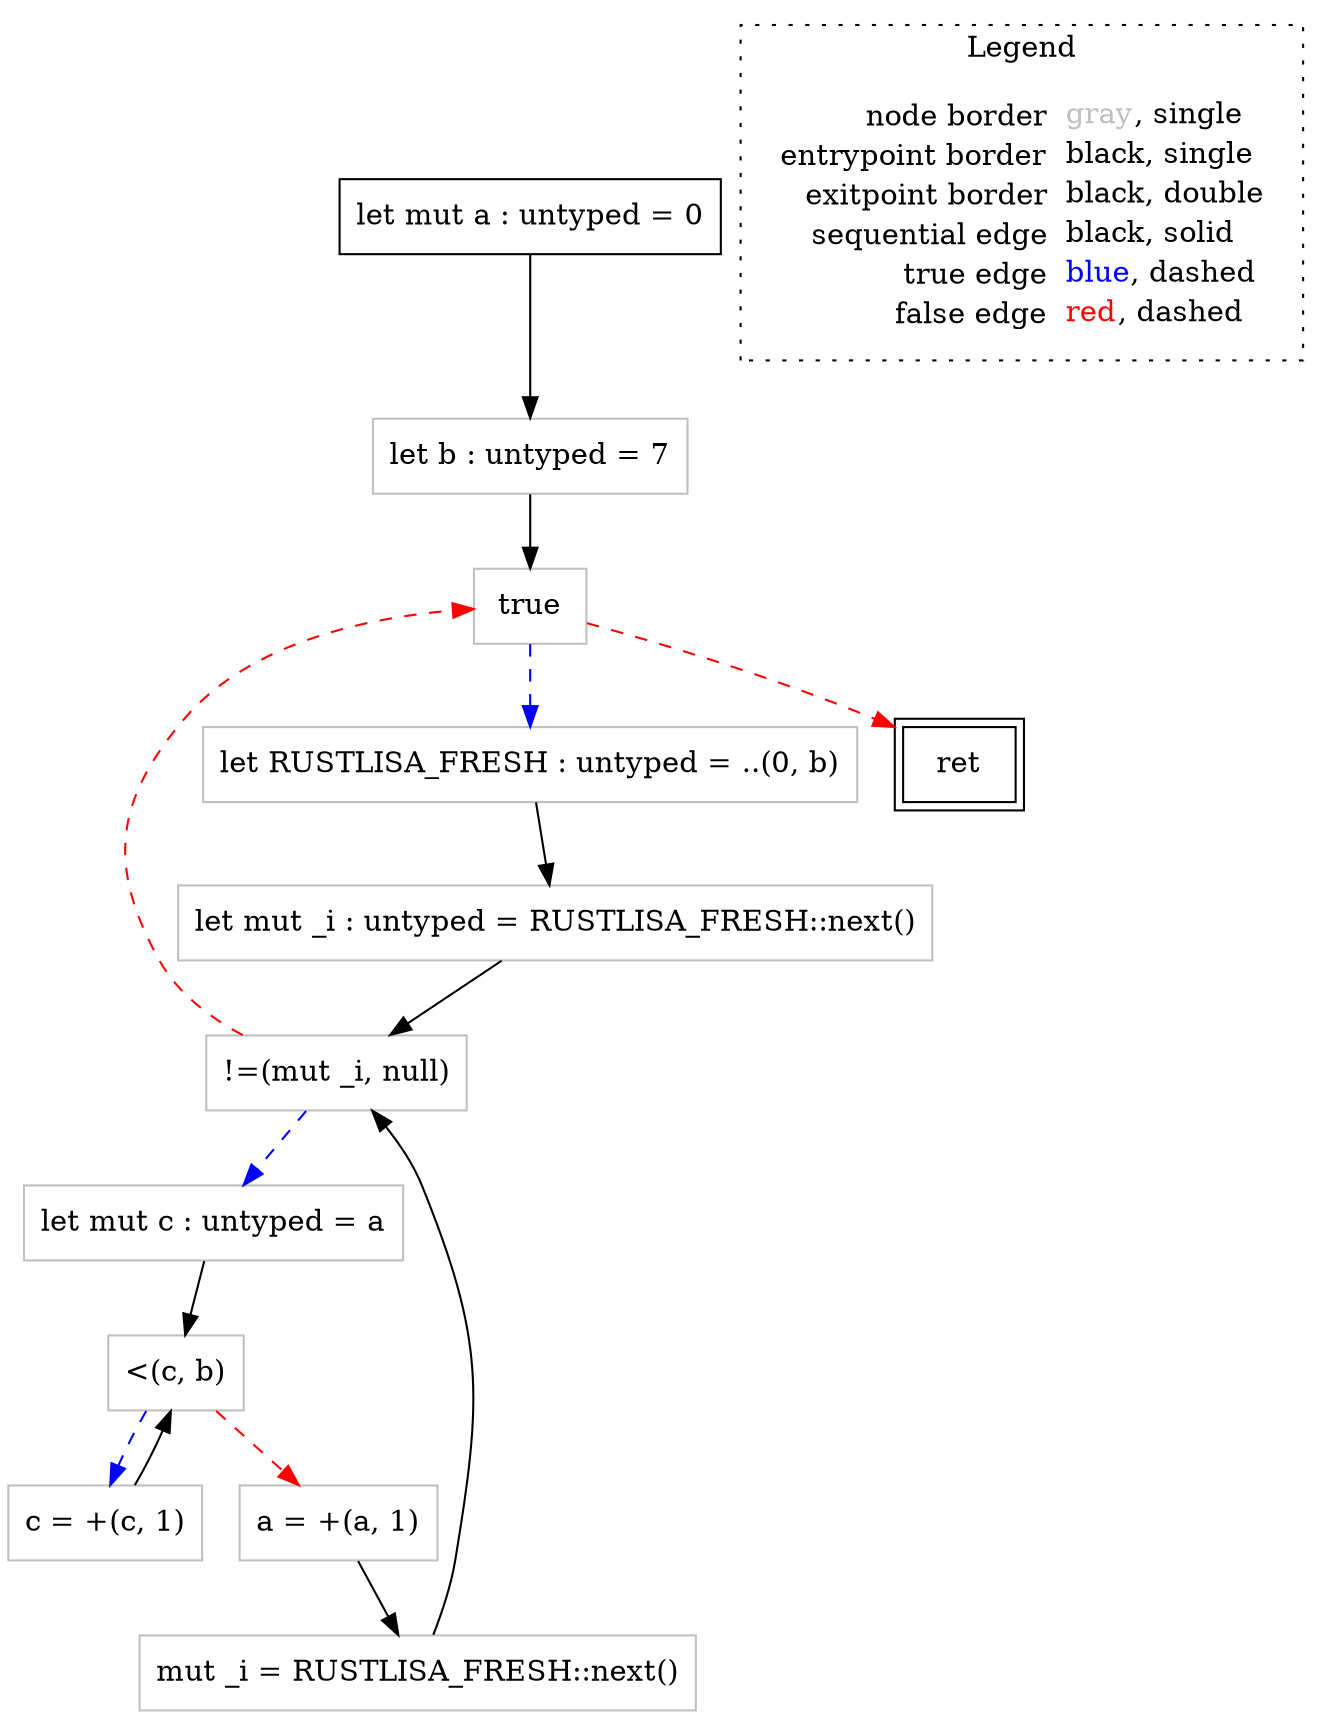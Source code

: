 digraph {
	"node0" [shape="rect",color="black",label=<let mut a : untyped = 0>];
	"node1" [shape="rect",color="gray",label=<let b : untyped = 7>];
	"node2" [shape="rect",color="gray",label=<c = +(c, 1)>];
	"node3" [shape="rect",color="gray",label=<let RUSTLISA_FRESH : untyped = ..(0, b)>];
	"node4" [shape="rect",color="gray",label=<!=(mut _i, null)>];
	"node5" [shape="rect",color="gray",label=<true>];
	"node6" [shape="rect",color="black",peripheries="2",label=<ret>];
	"node7" [shape="rect",color="gray",label=<&lt;(c, b)>];
	"node8" [shape="rect",color="gray",label=<let mut c : untyped = a>];
	"node9" [shape="rect",color="gray",label=<a = +(a, 1)>];
	"node10" [shape="rect",color="gray",label=<let mut _i : untyped = RUSTLISA_FRESH::next()>];
	"node11" [shape="rect",color="gray",label=<mut _i = RUSTLISA_FRESH::next()>];
	"node1" -> "node5" [color="black"];
	"node2" -> "node7" [color="black"];
	"node3" -> "node10" [color="black"];
	"node0" -> "node1" [color="black"];
	"node4" -> "node5" [color="red",style="dashed"];
	"node4" -> "node8" [color="blue",style="dashed"];
	"node5" -> "node3" [color="blue",style="dashed"];
	"node5" -> "node6" [color="red",style="dashed"];
	"node7" -> "node2" [color="blue",style="dashed"];
	"node7" -> "node9" [color="red",style="dashed"];
	"node8" -> "node7" [color="black"];
	"node9" -> "node11" [color="black"];
	"node10" -> "node4" [color="black"];
	"node11" -> "node4" [color="black"];
subgraph cluster_legend {
	label="Legend";
	style=dotted;
	node [shape=plaintext];
	"legend" [label=<<table border="0" cellpadding="2" cellspacing="0" cellborder="0"><tr><td align="right">node border&nbsp;</td><td align="left"><font color="gray">gray</font>, single</td></tr><tr><td align="right">entrypoint border&nbsp;</td><td align="left"><font color="black">black</font>, single</td></tr><tr><td align="right">exitpoint border&nbsp;</td><td align="left"><font color="black">black</font>, double</td></tr><tr><td align="right">sequential edge&nbsp;</td><td align="left"><font color="black">black</font>, solid</td></tr><tr><td align="right">true edge&nbsp;</td><td align="left"><font color="blue">blue</font>, dashed</td></tr><tr><td align="right">false edge&nbsp;</td><td align="left"><font color="red">red</font>, dashed</td></tr></table>>];
}

}
